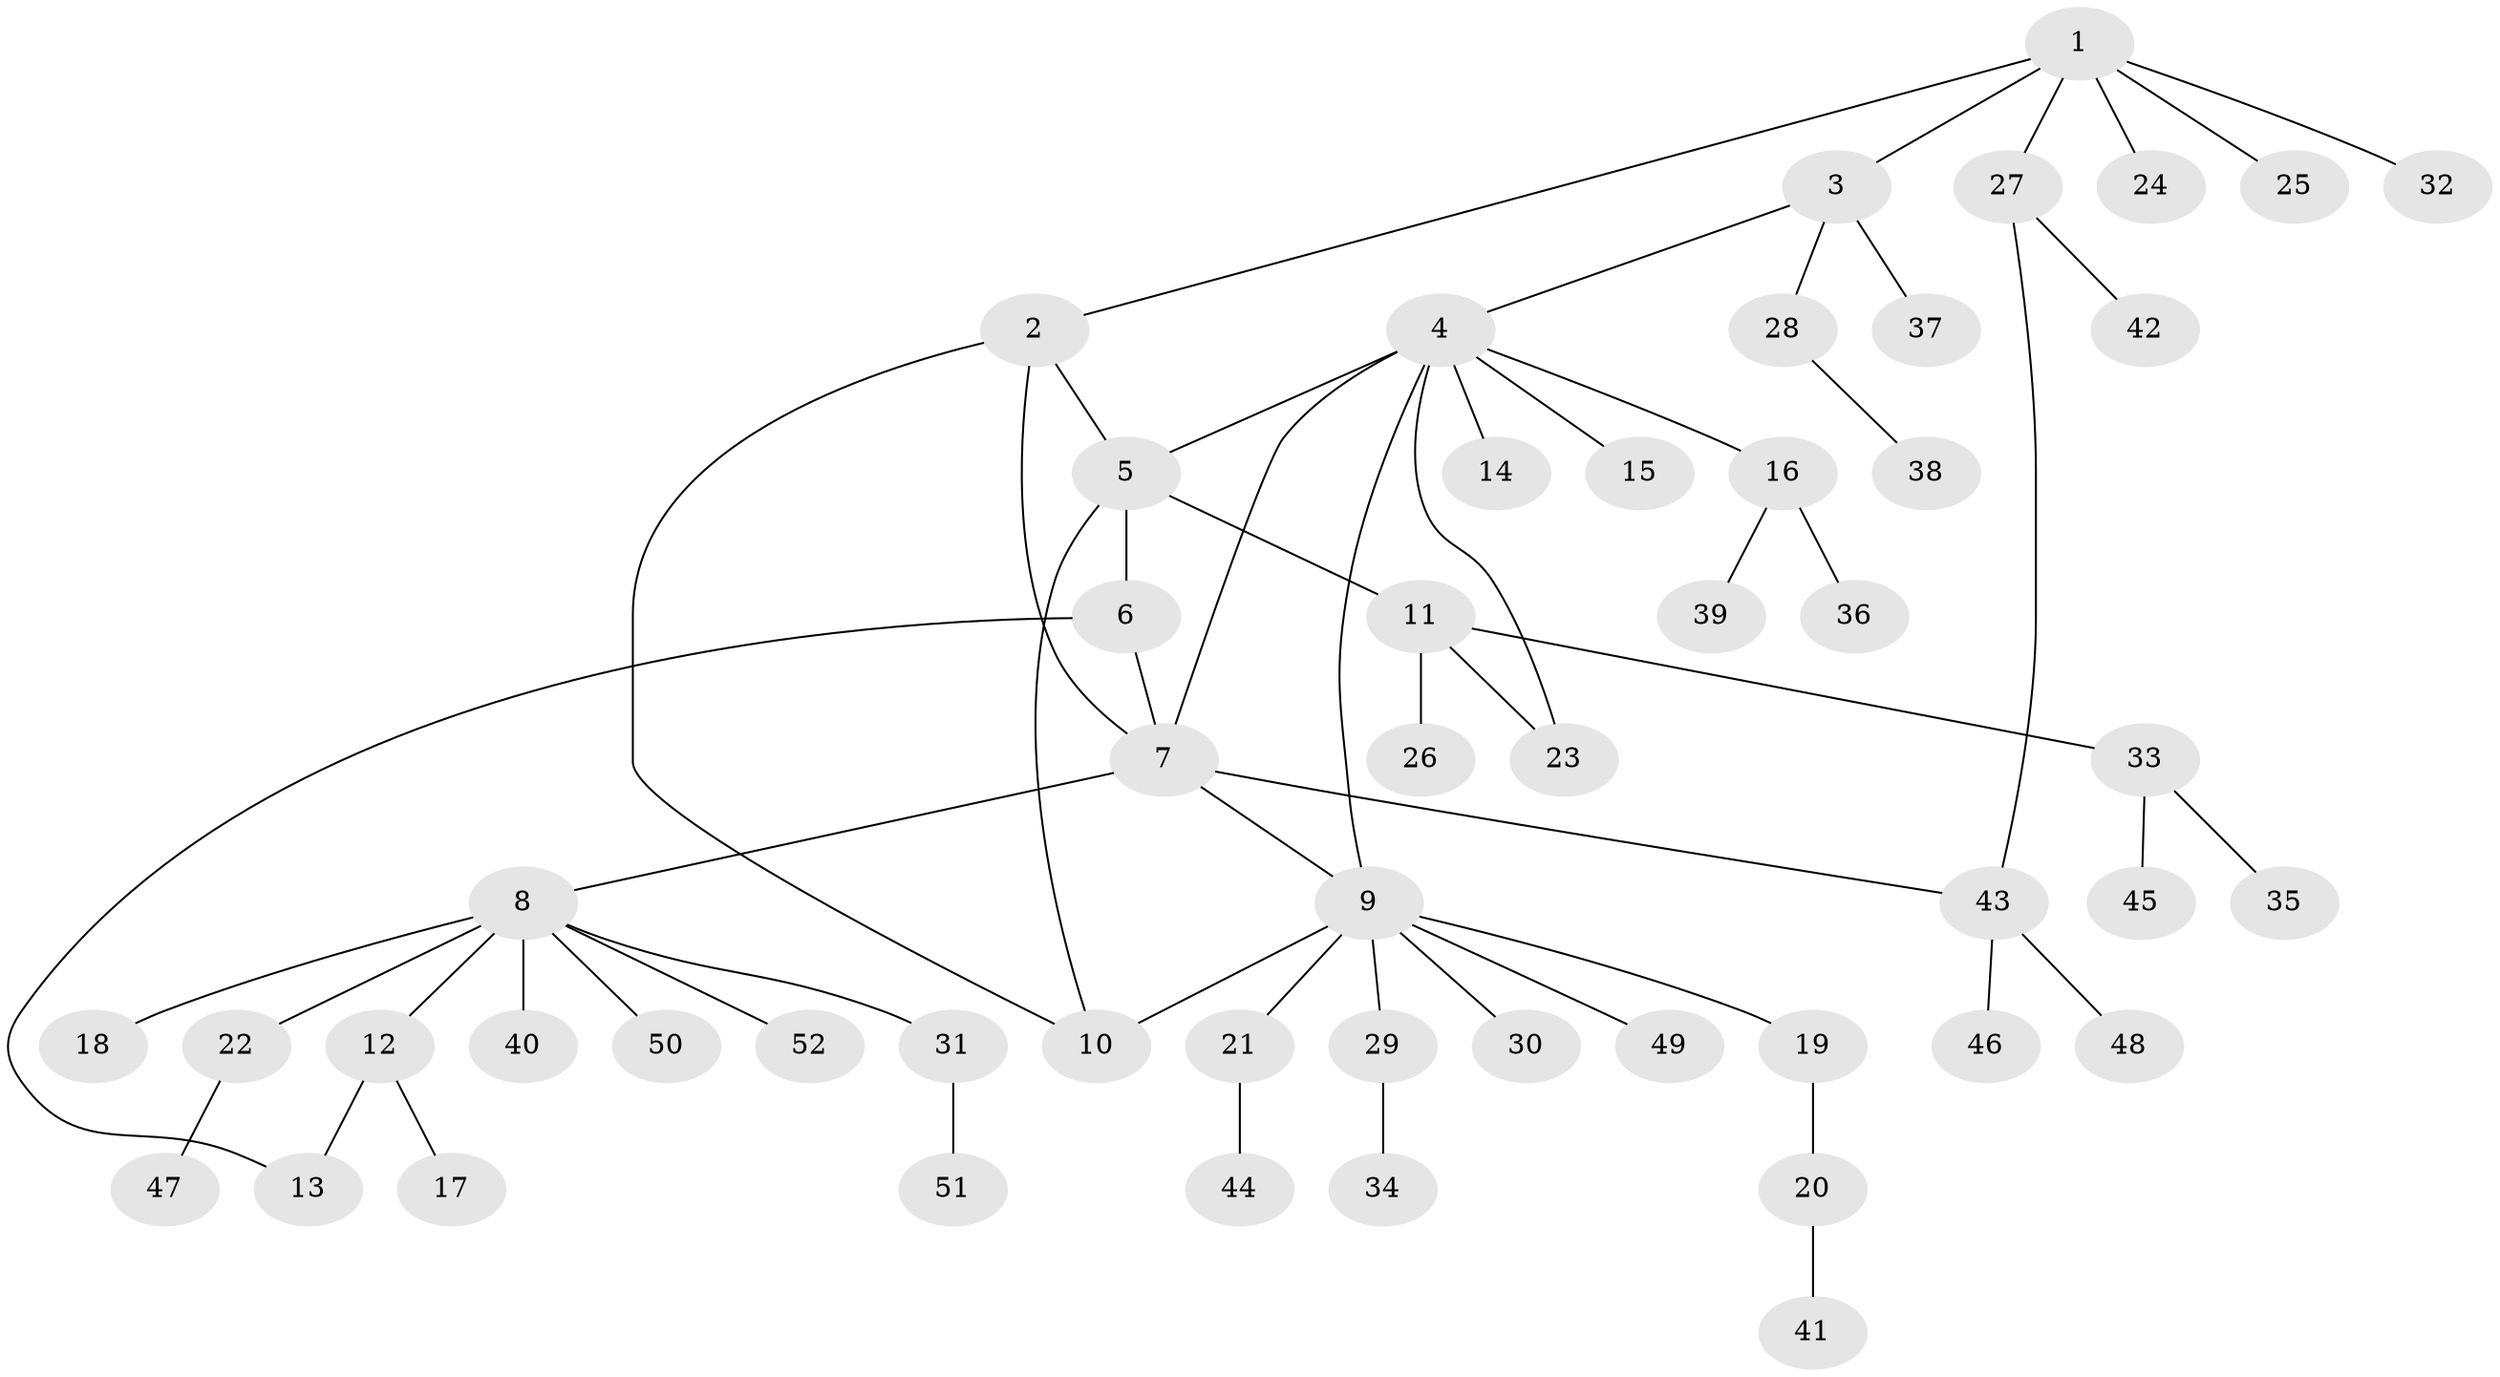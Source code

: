 // coarse degree distribution, {4: 0.038461538461538464, 6: 0.11538461538461539, 3: 0.11538461538461539, 5: 0.07692307692307693, 2: 0.23076923076923078, 1: 0.4230769230769231}
// Generated by graph-tools (version 1.1) at 2025/52/03/04/25 22:52:25]
// undirected, 52 vertices, 60 edges
graph export_dot {
  node [color=gray90,style=filled];
  1;
  2;
  3;
  4;
  5;
  6;
  7;
  8;
  9;
  10;
  11;
  12;
  13;
  14;
  15;
  16;
  17;
  18;
  19;
  20;
  21;
  22;
  23;
  24;
  25;
  26;
  27;
  28;
  29;
  30;
  31;
  32;
  33;
  34;
  35;
  36;
  37;
  38;
  39;
  40;
  41;
  42;
  43;
  44;
  45;
  46;
  47;
  48;
  49;
  50;
  51;
  52;
  1 -- 2;
  1 -- 3;
  1 -- 24;
  1 -- 25;
  1 -- 27;
  1 -- 32;
  2 -- 5;
  2 -- 7;
  2 -- 10;
  3 -- 4;
  3 -- 28;
  3 -- 37;
  4 -- 5;
  4 -- 7;
  4 -- 9;
  4 -- 14;
  4 -- 15;
  4 -- 16;
  4 -- 23;
  5 -- 6;
  5 -- 10;
  5 -- 11;
  6 -- 7;
  6 -- 13;
  7 -- 8;
  7 -- 9;
  7 -- 43;
  8 -- 12;
  8 -- 18;
  8 -- 22;
  8 -- 31;
  8 -- 40;
  8 -- 50;
  8 -- 52;
  9 -- 10;
  9 -- 19;
  9 -- 21;
  9 -- 29;
  9 -- 30;
  9 -- 49;
  11 -- 23;
  11 -- 26;
  11 -- 33;
  12 -- 13;
  12 -- 17;
  16 -- 36;
  16 -- 39;
  19 -- 20;
  20 -- 41;
  21 -- 44;
  22 -- 47;
  27 -- 42;
  27 -- 43;
  28 -- 38;
  29 -- 34;
  31 -- 51;
  33 -- 35;
  33 -- 45;
  43 -- 46;
  43 -- 48;
}
